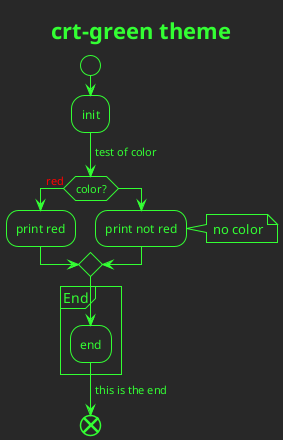 ' Do not edit
' Theme Gallery
' autogenerated by script
'
@startuml
!theme crt-green
title crt-green theme
start
:init;
-> test of color;
if (color?) is (<color:red>red) then
  :print red;
else 
  :print not red;
  note right: no color
endif
partition End {
  :end;
}
-> this is the end;
end
@enduml

